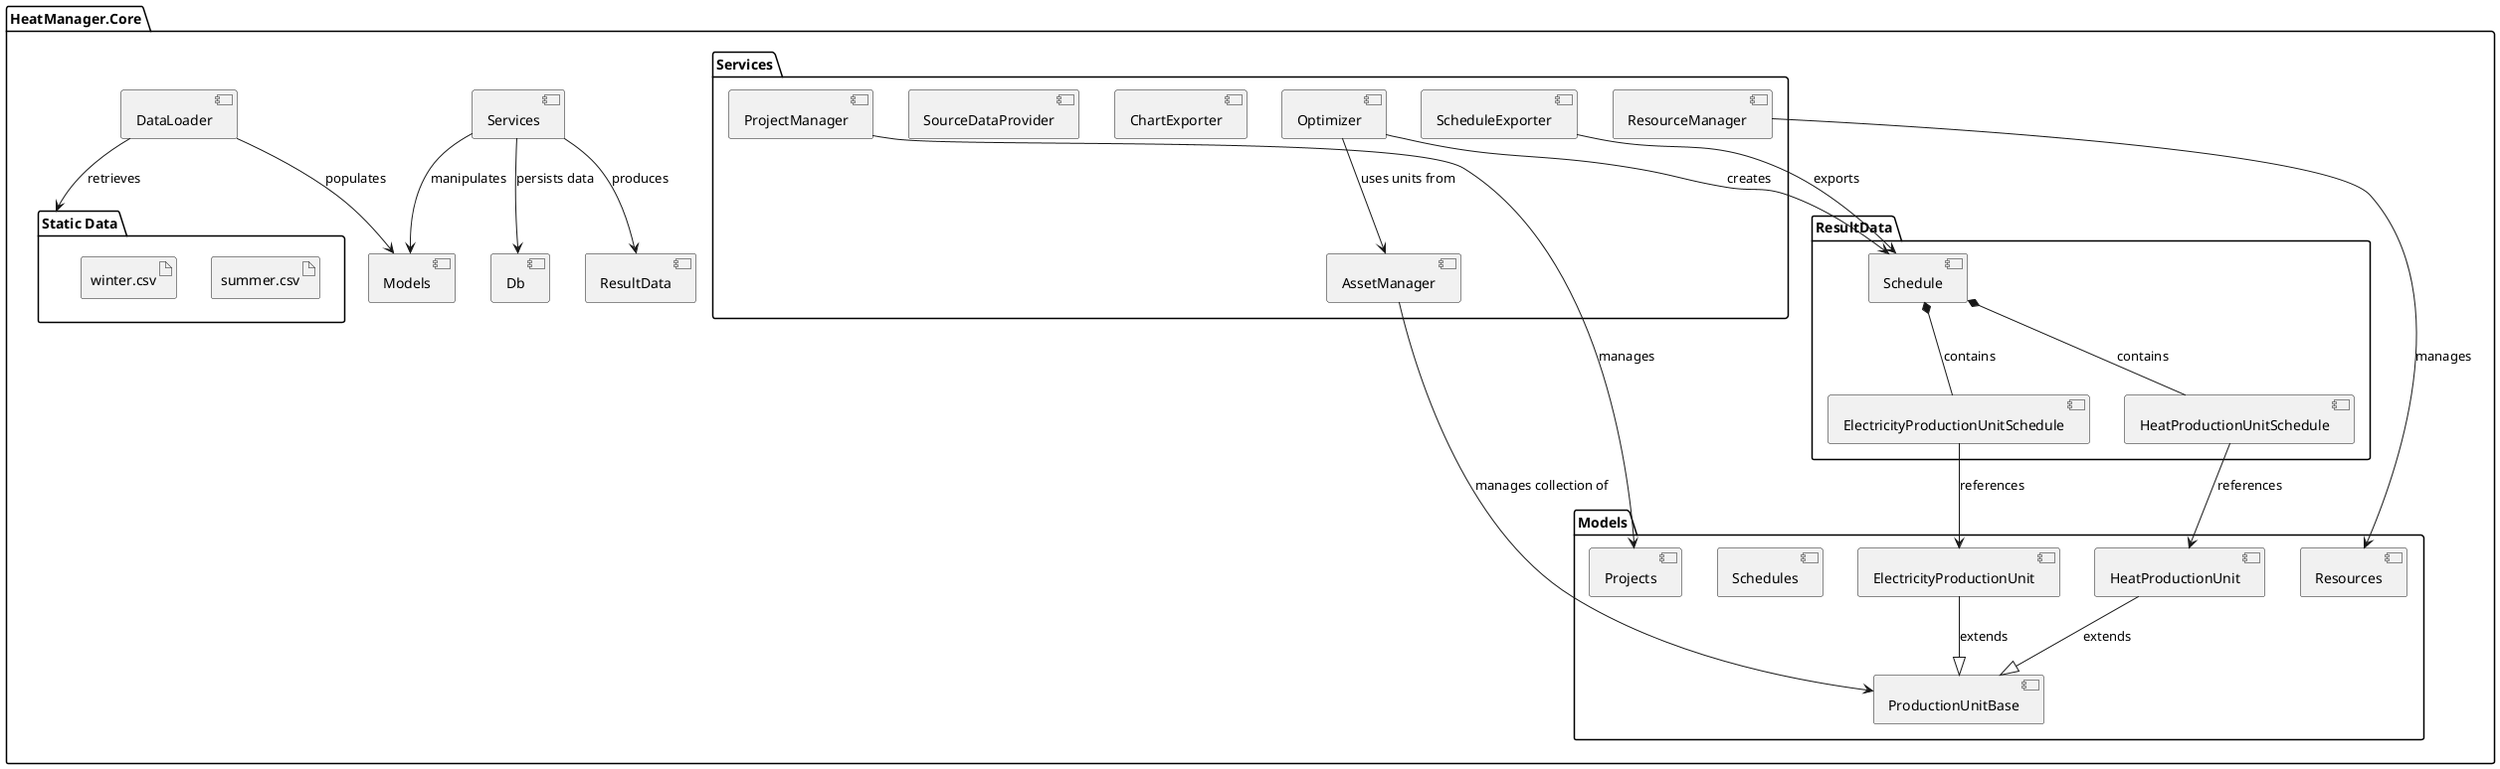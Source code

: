 @startuml HeatManager_Component_Diagram

skinparam pageWidth 2800
skinparam pageHeight 2800

' package "HeatManager" {
'   [MainWindow] as mainWindow
'   [ViewModels] as viewmodels
'   [Views] as views

'   package "OptimizerGraphs" {
'     [BaseOptimizerGraphViewModel] as baseGraphVM
'     [OptimizerHeatProductionGraphViewModel] as heatGraphVM
'     [OptimizerCostsGraphViewModel] as costsGraphVM
'     [OptimizerCo2GraphViewModel] as co2GraphVM
'     [OptimizerResourceConsumptionViewModel] as resourceGraphVM
'     [OptimizerSummaryTableViewModel] as summaryTableVM
'     [OptimizerCostsPieGraphViewModel] as costsPieGraphVM
'   }
  
'   package "ConfigPanel" {
'     [AssetManagerViewModel] as assetManagerVM
'     [AssetManagerView] as assetManagerView
'   }

'   package "DemandPrice" {
'     [GridProductionViewModel] as gridVM
'     [GridProductionView] as gridView
'   }
' }

package "HeatManager.Core" {
  [Models] as models
  [Services] as services
  [ResultData] as resultData
  [DataLoader] as dataLoader
  [Db] as db
  
  package "Static Data" {
    artifact "summer.csv" as summerData
    artifact "winter.csv" as winterData
  }
  
  package "Models" {
    [ProductionUnitBase] as prodUnitBase
    [HeatProductionUnit] as heatUnit
    [ElectricityProductionUnit] as elecUnit
    [Projects] as projects
    [Schedules] as schedules
    [Resources] as resources
  }
  
  package "Services" {
    [AssetManager] as assetManager
    [ProjectManager] as projectManager
    [Optimizer] as optimizer
    [ResourceManager] as resourceManager
    [ChartExporter] as chartExporter
    [SourceDataProvider] as sourceDataProvider
    [ScheduleExporter] as scheduleExporter
  }
  
  package "ResultData" {
    [HeatProductionUnitSchedule] as heatSchedule
    [ElectricityProductionUnitSchedule] as elecSchedule
    [Schedule] as schedule
  }
}

' Component relationships
' mainWindow --> viewmodels : uses
' views --> viewmodels : uses

' OptimizerGraphs relationships
' heatGraphVM --|> baseGraphVM : extends
' costsGraphVM --|> baseGraphVM : extends
' co2GraphVM --|> baseGraphVM : extends
' resourceGraphVM --|> baseGraphVM : extends
' costsGraphVM --> costsPieGraphVM : contains
' baseGraphVM --> schedule : displays data from

' ViewModels to Core relationships
' viewmodels --> services : uses
' viewmodels --> models : uses
' assetManagerVM --> assetManager : uses
' gridVM --> sourceDataProvider : uses
' gridVM --> chartExporter : uses

' Core internal relationships
services --> models : manipulates
services --> resultData : produces
services --> db : persists data
dataLoader --> models : populates
dataLoader --> "Static Data" : retrieves
optimizer --> schedule : creates
schedule *-- heatSchedule : contains
schedule *-- elecSchedule : contains

' Hierarchical relationships
heatUnit --|> prodUnitBase : extends
elecUnit --|> prodUnitBase : extends
heatSchedule --> heatUnit : references
elecSchedule --> elecUnit : references

' Service interactions
assetManager --> prodUnitBase : manages collection of
optimizer --> assetManager : uses units from
scheduleExporter --> schedule : exports
projectManager --> projects : manages
resourceManager --> resources : manages

@enduml